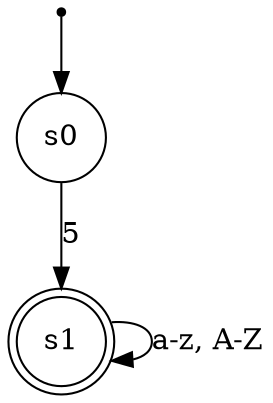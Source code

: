 digraph DFA {
    start [shape=point];
    s0 [shape=circle];
    s1 [shape=doublecircle];

    start -> s0;
    s0 -> s1 [label="5"];
    s1 -> s1 [label="a-z, A-Z"];
}
